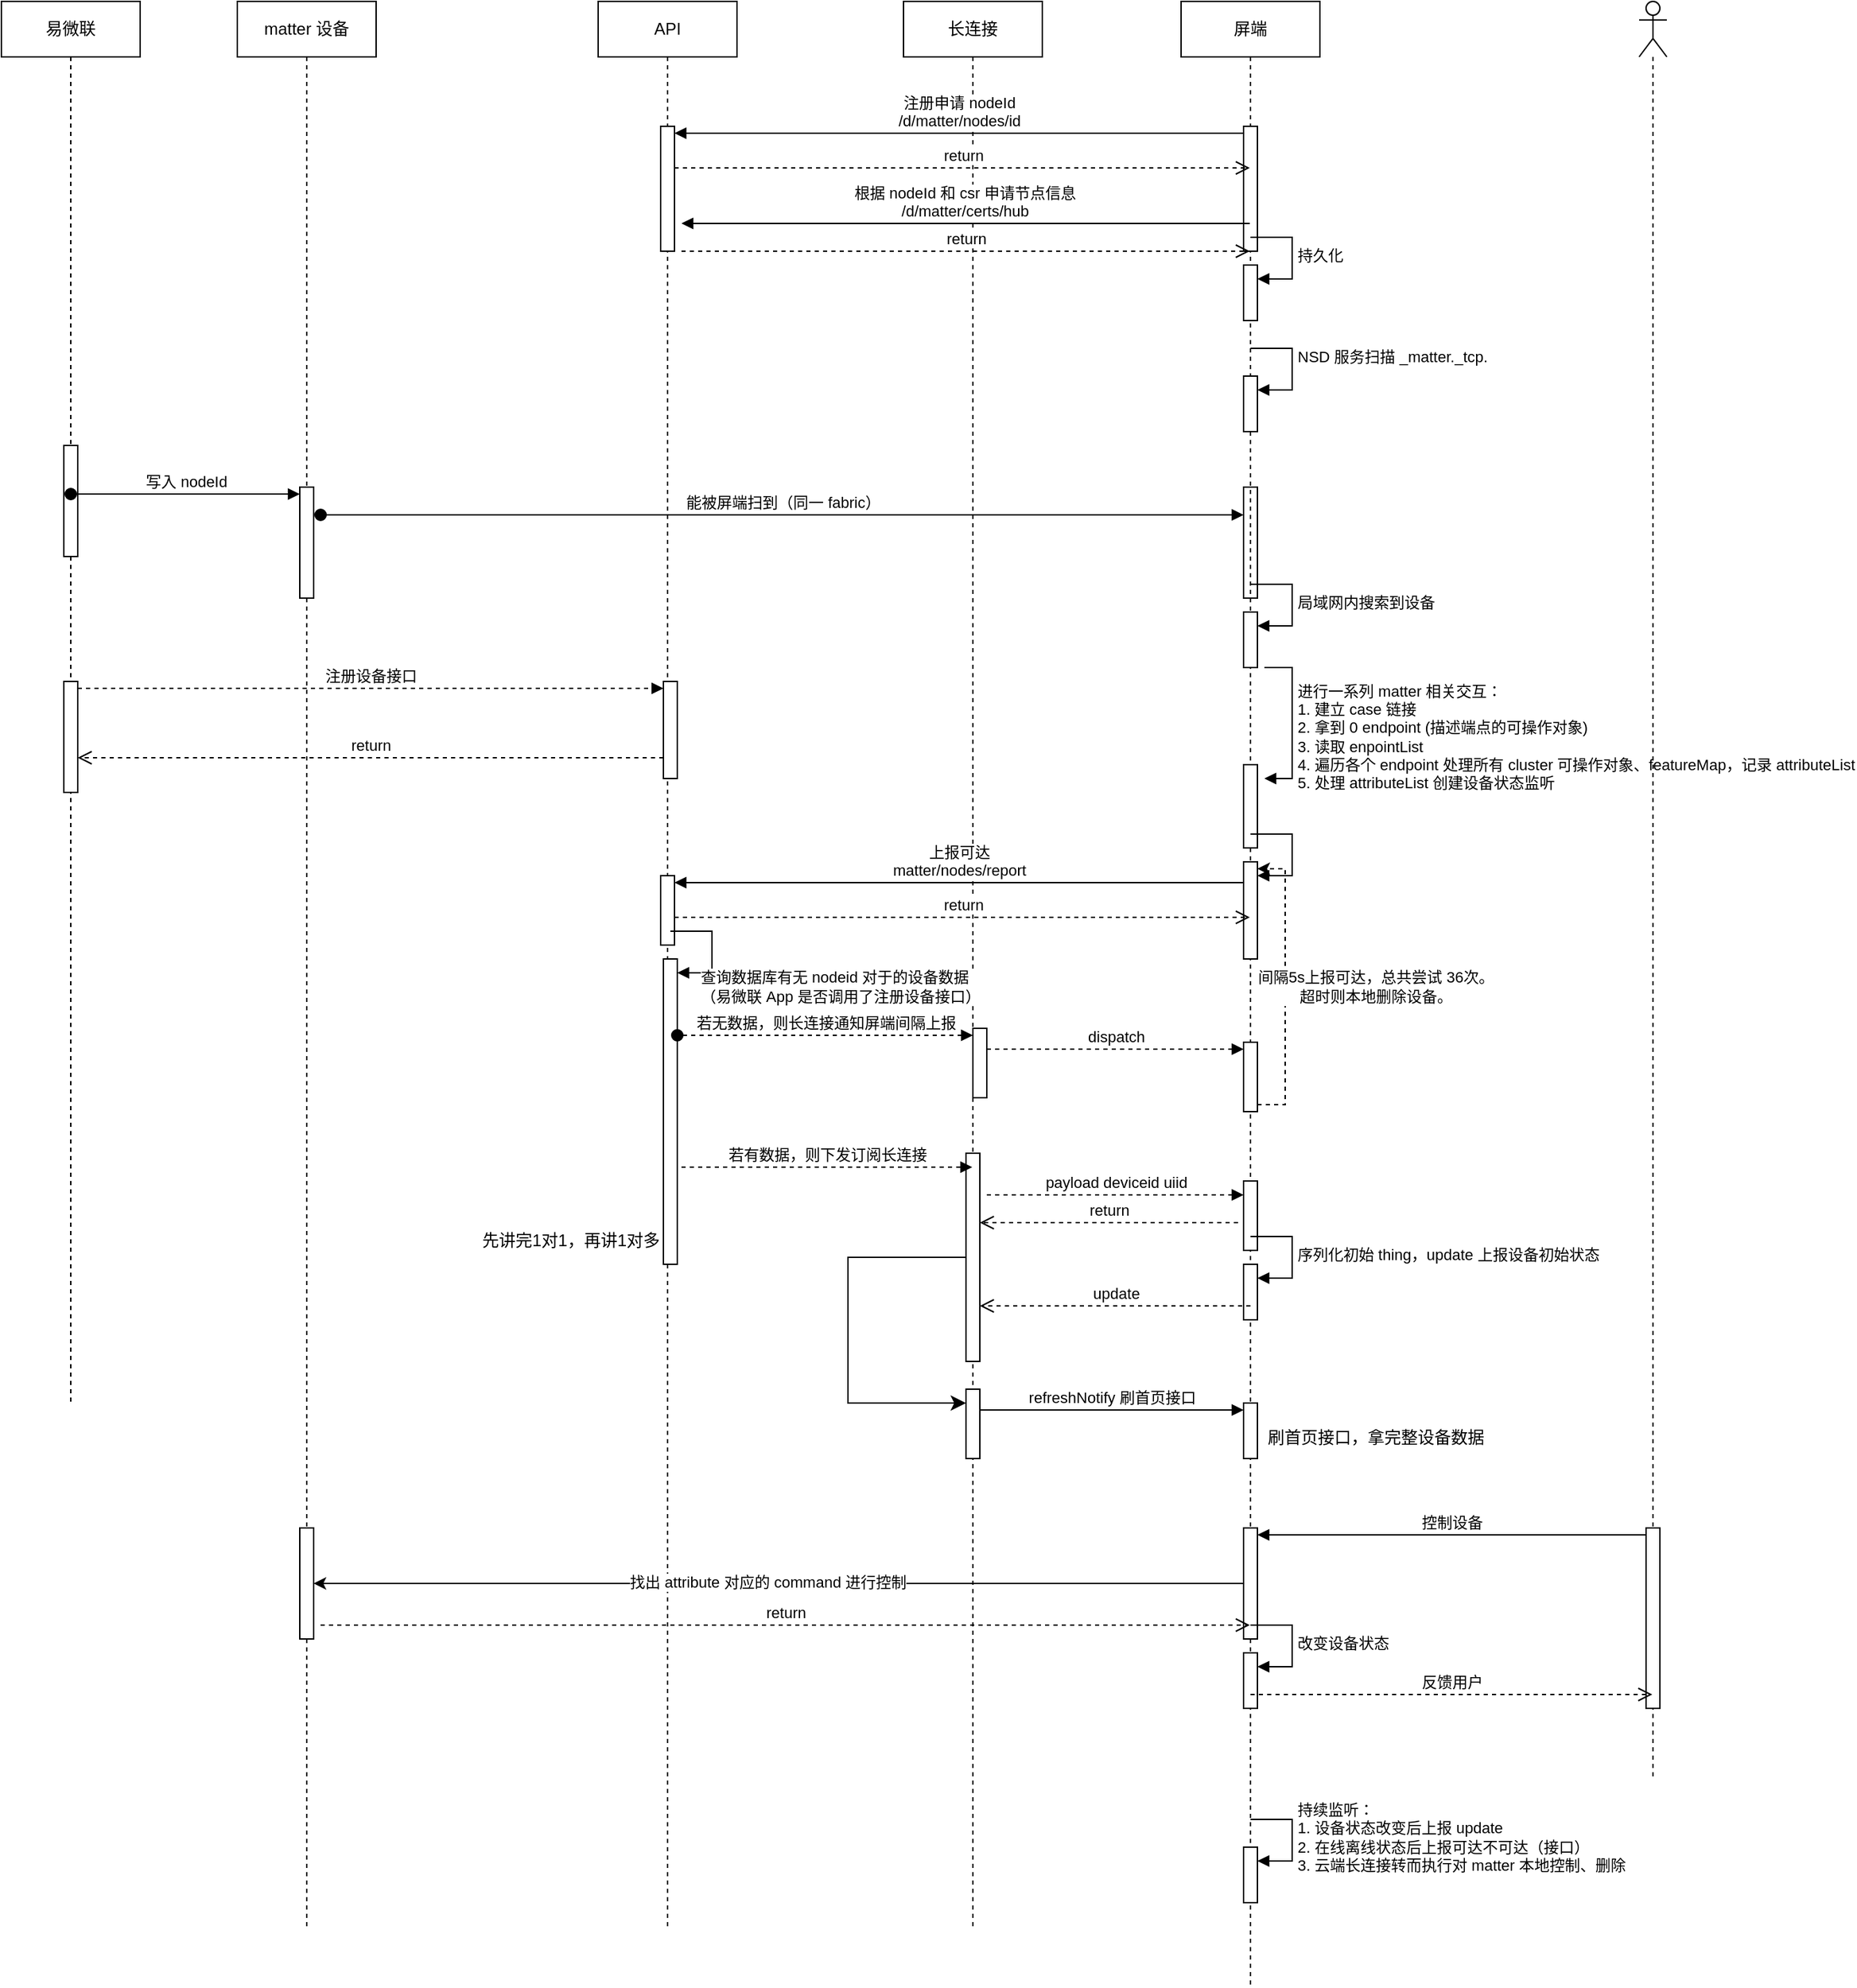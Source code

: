 <mxfile version="24.8.3">
  <diagram name="第 1 页" id="DqAuJEAkPbMgBLOHVG0x">
    <mxGraphModel dx="1908" dy="1162" grid="1" gridSize="10" guides="1" tooltips="1" connect="1" arrows="1" fold="1" page="1" pageScale="1" pageWidth="827" pageHeight="1169" math="0" shadow="0">
      <root>
        <mxCell id="0" />
        <mxCell id="1" parent="0" />
        <mxCell id="5-pW2CJAqJHtAn-jCWG6-14" value="" style="edgeStyle=orthogonalEdgeStyle;rounded=0;orthogonalLoop=1;jettySize=auto;html=1;" edge="1" parent="1">
          <mxGeometry relative="1" as="geometry">
            <mxPoint x="750" y="1050" as="sourcePoint" />
            <mxPoint x="749.5" y="1050" as="targetPoint" />
          </mxGeometry>
        </mxCell>
        <mxCell id="5-pW2CJAqJHtAn-jCWG6-81" value="长连接" style="shape=umlLifeline;perimeter=lifelinePerimeter;whiteSpace=wrap;html=1;container=1;dropTarget=0;collapsible=0;recursiveResize=0;outlineConnect=0;portConstraint=eastwest;newEdgeStyle={&quot;curved&quot;:0,&quot;rounded&quot;:0};" vertex="1" parent="1">
          <mxGeometry x="1000" y="40" width="100" height="1390" as="geometry" />
        </mxCell>
        <mxCell id="5-pW2CJAqJHtAn-jCWG6-89" value="" style="html=1;points=[[0,0,0,0,5],[0,1,0,0,-5],[1,0,0,0,5],[1,1,0,0,-5]];perimeter=orthogonalPerimeter;outlineConnect=0;targetShapes=umlLifeline;portConstraint=eastwest;newEdgeStyle={&quot;curved&quot;:0,&quot;rounded&quot;:0};" vertex="1" parent="5-pW2CJAqJHtAn-jCWG6-81">
          <mxGeometry x="50" y="740" width="10" height="50" as="geometry" />
        </mxCell>
        <mxCell id="5-pW2CJAqJHtAn-jCWG6-97" value="" style="html=1;points=[[0,0,0,0,5],[0,1,0,0,-5],[1,0,0,0,5],[1,1,0,0,-5]];perimeter=orthogonalPerimeter;outlineConnect=0;targetShapes=umlLifeline;portConstraint=eastwest;newEdgeStyle={&quot;curved&quot;:0,&quot;rounded&quot;:0};" vertex="1" parent="5-pW2CJAqJHtAn-jCWG6-81">
          <mxGeometry x="45" y="830" width="10" height="150" as="geometry" />
        </mxCell>
        <mxCell id="5-pW2CJAqJHtAn-jCWG6-109" value="" style="html=1;points=[[0,0,0,0,5],[0,1,0,0,-5],[1,0,0,0,5],[1,1,0,0,-5]];perimeter=orthogonalPerimeter;outlineConnect=0;targetShapes=umlLifeline;portConstraint=eastwest;newEdgeStyle={&quot;curved&quot;:0,&quot;rounded&quot;:0};" vertex="1" parent="5-pW2CJAqJHtAn-jCWG6-81">
          <mxGeometry x="45" y="1000" width="10" height="50" as="geometry" />
        </mxCell>
        <mxCell id="5-pW2CJAqJHtAn-jCWG6-110" value="" style="edgeStyle=segmentEdgeStyle;endArrow=classic;html=1;curved=0;rounded=0;endSize=8;startSize=8;sourcePerimeterSpacing=0;targetPerimeterSpacing=0;" edge="1" parent="5-pW2CJAqJHtAn-jCWG6-81" source="5-pW2CJAqJHtAn-jCWG6-97" target="5-pW2CJAqJHtAn-jCWG6-109">
          <mxGeometry width="100" relative="1" as="geometry">
            <mxPoint x="-90" y="950" as="sourcePoint" />
            <mxPoint x="10" y="990" as="targetPoint" />
            <Array as="points">
              <mxPoint x="-40" y="905" />
              <mxPoint x="-40" y="1010" />
            </Array>
          </mxGeometry>
        </mxCell>
        <mxCell id="5-pW2CJAqJHtAn-jCWG6-36" value="易微联" style="shape=umlLifeline;perimeter=lifelinePerimeter;whiteSpace=wrap;html=1;container=1;dropTarget=0;collapsible=0;recursiveResize=0;outlineConnect=0;portConstraint=eastwest;newEdgeStyle={&quot;curved&quot;:0,&quot;rounded&quot;:0};" vertex="1" parent="1">
          <mxGeometry x="350" y="40" width="100" height="1010" as="geometry" />
        </mxCell>
        <mxCell id="5-pW2CJAqJHtAn-jCWG6-118" value="" style="html=1;points=[[0,0,0,0,5],[0,1,0,0,-5],[1,0,0,0,5],[1,1,0,0,-5]];perimeter=orthogonalPerimeter;outlineConnect=0;targetShapes=umlLifeline;portConstraint=eastwest;newEdgeStyle={&quot;curved&quot;:0,&quot;rounded&quot;:0};" vertex="1" parent="5-pW2CJAqJHtAn-jCWG6-36">
          <mxGeometry x="45" y="320" width="10" height="80" as="geometry" />
        </mxCell>
        <mxCell id="5-pW2CJAqJHtAn-jCWG6-129" value="" style="html=1;points=[[0,0,0,0,5],[0,1,0,0,-5],[1,0,0,0,5],[1,1,0,0,-5]];perimeter=orthogonalPerimeter;outlineConnect=0;targetShapes=umlLifeline;portConstraint=eastwest;newEdgeStyle={&quot;curved&quot;:0,&quot;rounded&quot;:0};" vertex="1" parent="5-pW2CJAqJHtAn-jCWG6-36">
          <mxGeometry x="45" y="490" width="10" height="80" as="geometry" />
        </mxCell>
        <mxCell id="5-pW2CJAqJHtAn-jCWG6-40" value="matter 设备" style="shape=umlLifeline;perimeter=lifelinePerimeter;whiteSpace=wrap;html=1;container=1;dropTarget=0;collapsible=0;recursiveResize=0;outlineConnect=0;portConstraint=eastwest;newEdgeStyle={&quot;curved&quot;:0,&quot;rounded&quot;:0};" vertex="1" parent="1">
          <mxGeometry x="520" y="40" width="100" height="1390" as="geometry" />
        </mxCell>
        <mxCell id="5-pW2CJAqJHtAn-jCWG6-41" value="" style="html=1;points=[[0,0,0,0,5],[0,1,0,0,-5],[1,0,0,0,5],[1,1,0,0,-5]];perimeter=orthogonalPerimeter;outlineConnect=0;targetShapes=umlLifeline;portConstraint=eastwest;newEdgeStyle={&quot;curved&quot;:0,&quot;rounded&quot;:0};" vertex="1" parent="5-pW2CJAqJHtAn-jCWG6-40">
          <mxGeometry x="45" y="350" width="10" height="80" as="geometry" />
        </mxCell>
        <mxCell id="5-pW2CJAqJHtAn-jCWG6-42" value="写入 nodeId" style="html=1;verticalAlign=bottom;startArrow=oval;endArrow=block;startSize=8;curved=0;rounded=0;entryX=0;entryY=0;entryDx=0;entryDy=5;" edge="1" target="5-pW2CJAqJHtAn-jCWG6-41" parent="5-pW2CJAqJHtAn-jCWG6-40">
          <mxGeometry relative="1" as="geometry">
            <mxPoint x="-120" y="355" as="sourcePoint" />
          </mxGeometry>
        </mxCell>
        <mxCell id="5-pW2CJAqJHtAn-jCWG6-53" value="能被屏端扫到（同一 fabric）" style="html=1;verticalAlign=bottom;startArrow=oval;startFill=1;endArrow=block;startSize=8;curved=0;rounded=0;" edge="1" parent="5-pW2CJAqJHtAn-jCWG6-40" target="5-pW2CJAqJHtAn-jCWG6-44">
          <mxGeometry width="60" relative="1" as="geometry">
            <mxPoint x="60" y="370" as="sourcePoint" />
            <mxPoint x="240" y="370" as="targetPoint" />
            <mxPoint as="offset" />
          </mxGeometry>
        </mxCell>
        <mxCell id="5-pW2CJAqJHtAn-jCWG6-44" value="" style="html=1;points=[[0,0,0,0,5],[0,1,0,0,-5],[1,0,0,0,5],[1,1,0,0,-5]];perimeter=orthogonalPerimeter;outlineConnect=0;targetShapes=umlLifeline;portConstraint=eastwest;newEdgeStyle={&quot;curved&quot;:0,&quot;rounded&quot;:0};" vertex="1" parent="5-pW2CJAqJHtAn-jCWG6-40">
          <mxGeometry x="725" y="350" width="10" height="80" as="geometry" />
        </mxCell>
        <mxCell id="5-pW2CJAqJHtAn-jCWG6-137" value="" style="html=1;points=[[0,0,0,0,5],[0,1,0,0,-5],[1,0,0,0,5],[1,1,0,0,-5]];perimeter=orthogonalPerimeter;outlineConnect=0;targetShapes=umlLifeline;portConstraint=eastwest;newEdgeStyle={&quot;curved&quot;:0,&quot;rounded&quot;:0};" vertex="1" parent="5-pW2CJAqJHtAn-jCWG6-40">
          <mxGeometry x="45" y="1100" width="10" height="80" as="geometry" />
        </mxCell>
        <mxCell id="5-pW2CJAqJHtAn-jCWG6-43" value="屏端" style="shape=umlLifeline;perimeter=lifelinePerimeter;whiteSpace=wrap;html=1;container=1;dropTarget=0;collapsible=0;recursiveResize=0;outlineConnect=0;portConstraint=eastwest;newEdgeStyle={&quot;curved&quot;:0,&quot;rounded&quot;:0};" vertex="1" parent="1">
          <mxGeometry x="1200" y="40" width="100" height="1430" as="geometry" />
        </mxCell>
        <mxCell id="5-pW2CJAqJHtAn-jCWG6-54" value="" style="html=1;points=[[0,0,0,0,5],[0,1,0,0,-5],[1,0,0,0,5],[1,1,0,0,-5]];perimeter=orthogonalPerimeter;outlineConnect=0;targetShapes=umlLifeline;portConstraint=eastwest;newEdgeStyle={&quot;curved&quot;:0,&quot;rounded&quot;:0};" vertex="1" parent="5-pW2CJAqJHtAn-jCWG6-43">
          <mxGeometry x="45" y="90" width="10" height="90" as="geometry" />
        </mxCell>
        <mxCell id="5-pW2CJAqJHtAn-jCWG6-65" value="" style="html=1;points=[[0,0,0,0,5],[0,1,0,0,-5],[1,0,0,0,5],[1,1,0,0,-5]];perimeter=orthogonalPerimeter;outlineConnect=0;targetShapes=umlLifeline;portConstraint=eastwest;newEdgeStyle={&quot;curved&quot;:0,&quot;rounded&quot;:0};" vertex="1" parent="5-pW2CJAqJHtAn-jCWG6-43">
          <mxGeometry x="45" y="190" width="10" height="40" as="geometry" />
        </mxCell>
        <mxCell id="5-pW2CJAqJHtAn-jCWG6-66" value="持久化" style="html=1;align=left;spacingLeft=2;endArrow=block;rounded=0;edgeStyle=orthogonalEdgeStyle;curved=0;rounded=0;" edge="1" target="5-pW2CJAqJHtAn-jCWG6-65" parent="5-pW2CJAqJHtAn-jCWG6-43">
          <mxGeometry relative="1" as="geometry">
            <mxPoint x="50" y="170" as="sourcePoint" />
            <Array as="points">
              <mxPoint x="80" y="200" />
            </Array>
          </mxGeometry>
        </mxCell>
        <mxCell id="5-pW2CJAqJHtAn-jCWG6-46" value="NSD 服务扫描 _matter._tcp.&lt;div&gt;&lt;br&gt;&lt;/div&gt;" style="html=1;align=left;spacingLeft=2;endArrow=block;rounded=0;edgeStyle=orthogonalEdgeStyle;curved=0;rounded=0;" edge="1" target="5-pW2CJAqJHtAn-jCWG6-45" parent="5-pW2CJAqJHtAn-jCWG6-43">
          <mxGeometry x="0.012" relative="1" as="geometry">
            <mxPoint x="50" y="250" as="sourcePoint" />
            <Array as="points">
              <mxPoint x="80" y="280" />
            </Array>
            <mxPoint as="offset" />
          </mxGeometry>
        </mxCell>
        <mxCell id="5-pW2CJAqJHtAn-jCWG6-45" value="" style="html=1;points=[[0,0,0,0,5],[0,1,0,0,-5],[1,0,0,0,5],[1,1,0,0,-5]];perimeter=orthogonalPerimeter;outlineConnect=0;targetShapes=umlLifeline;portConstraint=eastwest;newEdgeStyle={&quot;curved&quot;:0,&quot;rounded&quot;:0};" vertex="1" parent="5-pW2CJAqJHtAn-jCWG6-43">
          <mxGeometry x="45" y="270" width="10" height="40" as="geometry" />
        </mxCell>
        <mxCell id="5-pW2CJAqJHtAn-jCWG6-67" value="" style="html=1;points=[[0,0,0,0,5],[0,1,0,0,-5],[1,0,0,0,5],[1,1,0,0,-5]];perimeter=orthogonalPerimeter;outlineConnect=0;targetShapes=umlLifeline;portConstraint=eastwest;newEdgeStyle={&quot;curved&quot;:0,&quot;rounded&quot;:0};" vertex="1" parent="5-pW2CJAqJHtAn-jCWG6-43">
          <mxGeometry x="45" y="440" width="10" height="40" as="geometry" />
        </mxCell>
        <mxCell id="5-pW2CJAqJHtAn-jCWG6-68" value="局域网内搜索到设备" style="html=1;align=left;spacingLeft=2;endArrow=block;rounded=0;edgeStyle=orthogonalEdgeStyle;curved=0;rounded=0;" edge="1" target="5-pW2CJAqJHtAn-jCWG6-67" parent="5-pW2CJAqJHtAn-jCWG6-43">
          <mxGeometry x="0.012" relative="1" as="geometry">
            <mxPoint x="50" y="420" as="sourcePoint" />
            <Array as="points">
              <mxPoint x="80" y="450" />
            </Array>
            <mxPoint as="offset" />
          </mxGeometry>
        </mxCell>
        <mxCell id="5-pW2CJAqJHtAn-jCWG6-69" value="" style="html=1;points=[[0,0,0,0,5],[0,1,0,0,-5],[1,0,0,0,5],[1,1,0,0,-5]];perimeter=orthogonalPerimeter;outlineConnect=0;targetShapes=umlLifeline;portConstraint=eastwest;newEdgeStyle={&quot;curved&quot;:0,&quot;rounded&quot;:0};" vertex="1" parent="5-pW2CJAqJHtAn-jCWG6-43">
          <mxGeometry x="45" y="550" width="10" height="60" as="geometry" />
        </mxCell>
        <mxCell id="5-pW2CJAqJHtAn-jCWG6-70" value="进行一系列 matter 相关交互：&lt;br&gt;1. 建立 case 链接&lt;div&gt;2. 拿到 0 endpoint (描述端点的可操作对象)&lt;br&gt;3. 读取 enpointList&lt;/div&gt;&lt;div&gt;4. 遍历各个 endpoint 处理所有 cluster 可操作对象、featureMap，记录 attributeList&lt;br&gt;5. 处理 attributeList 创建设备状态监听&lt;/div&gt;" style="html=1;align=left;spacingLeft=2;endArrow=block;rounded=0;edgeStyle=orthogonalEdgeStyle;curved=0;rounded=0;" edge="1" parent="5-pW2CJAqJHtAn-jCWG6-43">
          <mxGeometry x="0.161" relative="1" as="geometry">
            <mxPoint x="60" y="480" as="sourcePoint" />
            <Array as="points">
              <mxPoint x="80" y="480" />
              <mxPoint x="80" y="560" />
            </Array>
            <mxPoint x="60" y="560" as="targetPoint" />
            <mxPoint as="offset" />
          </mxGeometry>
        </mxCell>
        <mxCell id="5-pW2CJAqJHtAn-jCWG6-75" value="" style="html=1;align=left;spacingLeft=2;endArrow=block;rounded=0;edgeStyle=orthogonalEdgeStyle;curved=0;rounded=0;" edge="1" target="5-pW2CJAqJHtAn-jCWG6-74" parent="5-pW2CJAqJHtAn-jCWG6-43">
          <mxGeometry x="0.012" relative="1" as="geometry">
            <mxPoint x="50" y="600" as="sourcePoint" />
            <Array as="points">
              <mxPoint x="80" y="630" />
            </Array>
            <mxPoint as="offset" />
          </mxGeometry>
        </mxCell>
        <mxCell id="5-pW2CJAqJHtAn-jCWG6-74" value="" style="html=1;points=[[0,0,0,0,5],[0,1,0,0,-5],[1,0,0,0,5],[1,1,0,0,-5]];perimeter=orthogonalPerimeter;outlineConnect=0;targetShapes=umlLifeline;portConstraint=eastwest;newEdgeStyle={&quot;curved&quot;:0,&quot;rounded&quot;:0};" vertex="1" parent="5-pW2CJAqJHtAn-jCWG6-43">
          <mxGeometry x="45" y="620" width="10" height="70" as="geometry" />
        </mxCell>
        <mxCell id="5-pW2CJAqJHtAn-jCWG6-86" value="" style="html=1;points=[[0,0,0,0,5],[0,1,0,0,-5],[1,0,0,0,5],[1,1,0,0,-5]];perimeter=orthogonalPerimeter;outlineConnect=0;targetShapes=umlLifeline;portConstraint=eastwest;newEdgeStyle={&quot;curved&quot;:0,&quot;rounded&quot;:0};" vertex="1" parent="5-pW2CJAqJHtAn-jCWG6-43">
          <mxGeometry x="45" y="750" width="10" height="50" as="geometry" />
        </mxCell>
        <mxCell id="5-pW2CJAqJHtAn-jCWG6-95" style="edgeStyle=orthogonalEdgeStyle;rounded=0;orthogonalLoop=1;jettySize=auto;html=1;curved=0;exitX=1;exitY=1;exitDx=0;exitDy=-5;exitPerimeter=0;entryX=1;entryY=0;entryDx=0;entryDy=5;entryPerimeter=0;dashed=1;" edge="1" parent="5-pW2CJAqJHtAn-jCWG6-43" source="5-pW2CJAqJHtAn-jCWG6-86" target="5-pW2CJAqJHtAn-jCWG6-74">
          <mxGeometry relative="1" as="geometry" />
        </mxCell>
        <mxCell id="5-pW2CJAqJHtAn-jCWG6-96" value="间隔5s上报可达，总共尝试 36次。&lt;br&gt;超时则本地删除设备。" style="edgeLabel;html=1;align=center;verticalAlign=middle;resizable=0;points=[];" vertex="1" connectable="0" parent="5-pW2CJAqJHtAn-jCWG6-95">
          <mxGeometry x="0.067" y="1" relative="1" as="geometry">
            <mxPoint x="66" y="7" as="offset" />
          </mxGeometry>
        </mxCell>
        <mxCell id="5-pW2CJAqJHtAn-jCWG6-99" value="" style="html=1;points=[[0,0,0,0,5],[0,1,0,0,-5],[1,0,0,0,5],[1,1,0,0,-5]];perimeter=orthogonalPerimeter;outlineConnect=0;targetShapes=umlLifeline;portConstraint=eastwest;newEdgeStyle={&quot;curved&quot;:0,&quot;rounded&quot;:0};" vertex="1" parent="5-pW2CJAqJHtAn-jCWG6-43">
          <mxGeometry x="45" y="850" width="10" height="50" as="geometry" />
        </mxCell>
        <mxCell id="5-pW2CJAqJHtAn-jCWG6-104" value="" style="html=1;points=[[0,0,0,0,5],[0,1,0,0,-5],[1,0,0,0,5],[1,1,0,0,-5]];perimeter=orthogonalPerimeter;outlineConnect=0;targetShapes=umlLifeline;portConstraint=eastwest;newEdgeStyle={&quot;curved&quot;:0,&quot;rounded&quot;:0};" vertex="1" parent="5-pW2CJAqJHtAn-jCWG6-43">
          <mxGeometry x="45" y="910" width="10" height="40" as="geometry" />
        </mxCell>
        <mxCell id="5-pW2CJAqJHtAn-jCWG6-105" value="序列化初始 thing，update 上报设备初始状态" style="html=1;align=left;spacingLeft=2;endArrow=block;rounded=0;edgeStyle=orthogonalEdgeStyle;curved=0;rounded=0;" edge="1" target="5-pW2CJAqJHtAn-jCWG6-104" parent="5-pW2CJAqJHtAn-jCWG6-43">
          <mxGeometry relative="1" as="geometry">
            <mxPoint x="50" y="890" as="sourcePoint" />
            <Array as="points">
              <mxPoint x="80" y="920" />
            </Array>
          </mxGeometry>
        </mxCell>
        <mxCell id="5-pW2CJAqJHtAn-jCWG6-111" value="" style="html=1;points=[[0,0,0,0,5],[0,1,0,0,-5],[1,0,0,0,5],[1,1,0,0,-5]];perimeter=orthogonalPerimeter;outlineConnect=0;targetShapes=umlLifeline;portConstraint=eastwest;newEdgeStyle={&quot;curved&quot;:0,&quot;rounded&quot;:0};" vertex="1" parent="5-pW2CJAqJHtAn-jCWG6-43">
          <mxGeometry x="45" y="1010" width="10" height="40" as="geometry" />
        </mxCell>
        <mxCell id="5-pW2CJAqJHtAn-jCWG6-134" value="" style="html=1;points=[[0,0,0,0,5],[0,1,0,0,-5],[1,0,0,0,5],[1,1,0,0,-5]];perimeter=orthogonalPerimeter;outlineConnect=0;targetShapes=umlLifeline;portConstraint=eastwest;newEdgeStyle={&quot;curved&quot;:0,&quot;rounded&quot;:0};" vertex="1" parent="5-pW2CJAqJHtAn-jCWG6-43">
          <mxGeometry x="45" y="1100" width="10" height="80" as="geometry" />
        </mxCell>
        <mxCell id="5-pW2CJAqJHtAn-jCWG6-141" value="" style="html=1;points=[[0,0,0,0,5],[0,1,0,0,-5],[1,0,0,0,5],[1,1,0,0,-5]];perimeter=orthogonalPerimeter;outlineConnect=0;targetShapes=umlLifeline;portConstraint=eastwest;newEdgeStyle={&quot;curved&quot;:0,&quot;rounded&quot;:0};" vertex="1" parent="5-pW2CJAqJHtAn-jCWG6-43">
          <mxGeometry x="45" y="1190" width="10" height="40" as="geometry" />
        </mxCell>
        <mxCell id="5-pW2CJAqJHtAn-jCWG6-142" value="改变设备状态" style="html=1;align=left;spacingLeft=2;endArrow=block;rounded=0;edgeStyle=orthogonalEdgeStyle;curved=0;rounded=0;" edge="1" target="5-pW2CJAqJHtAn-jCWG6-141" parent="5-pW2CJAqJHtAn-jCWG6-43">
          <mxGeometry x="0.005" relative="1" as="geometry">
            <mxPoint x="50" y="1170" as="sourcePoint" />
            <Array as="points">
              <mxPoint x="80" y="1200" />
            </Array>
            <mxPoint as="offset" />
          </mxGeometry>
        </mxCell>
        <mxCell id="5-pW2CJAqJHtAn-jCWG6-145" value="" style="html=1;points=[[0,0,0,0,5],[0,1,0,0,-5],[1,0,0,0,5],[1,1,0,0,-5]];perimeter=orthogonalPerimeter;outlineConnect=0;targetShapes=umlLifeline;portConstraint=eastwest;newEdgeStyle={&quot;curved&quot;:0,&quot;rounded&quot;:0};" vertex="1" parent="5-pW2CJAqJHtAn-jCWG6-43">
          <mxGeometry x="45" y="1330" width="10" height="40" as="geometry" />
        </mxCell>
        <mxCell id="5-pW2CJAqJHtAn-jCWG6-146" value="持续监听：&lt;br&gt;1. 设备状态改变后上报 update&lt;br&gt;2. 在线离线状态后上报可达不可达（接口）&lt;br&gt;3. 云端长连接转而执行对 matter 本地控制、删除" style="html=1;align=left;spacingLeft=2;endArrow=block;rounded=0;edgeStyle=orthogonalEdgeStyle;curved=0;rounded=0;" edge="1" target="5-pW2CJAqJHtAn-jCWG6-145" parent="5-pW2CJAqJHtAn-jCWG6-43">
          <mxGeometry x="0.005" relative="1" as="geometry">
            <mxPoint x="50" y="1310" as="sourcePoint" />
            <Array as="points">
              <mxPoint x="80" y="1340" />
            </Array>
            <mxPoint as="offset" />
          </mxGeometry>
        </mxCell>
        <mxCell id="5-pW2CJAqJHtAn-jCWG6-57" value="API" style="shape=umlLifeline;perimeter=lifelinePerimeter;whiteSpace=wrap;html=1;container=1;dropTarget=0;collapsible=0;recursiveResize=0;outlineConnect=0;portConstraint=eastwest;newEdgeStyle={&quot;curved&quot;:0,&quot;rounded&quot;:0};" vertex="1" parent="1">
          <mxGeometry x="780" y="40" width="100" height="1390" as="geometry" />
        </mxCell>
        <mxCell id="5-pW2CJAqJHtAn-jCWG6-60" value="" style="html=1;points=[[0,0,0,0,5],[0,1,0,0,-5],[1,0,0,0,5],[1,1,0,0,-5]];perimeter=orthogonalPerimeter;outlineConnect=0;targetShapes=umlLifeline;portConstraint=eastwest;newEdgeStyle={&quot;curved&quot;:0,&quot;rounded&quot;:0};" vertex="1" parent="5-pW2CJAqJHtAn-jCWG6-57">
          <mxGeometry x="45" y="90" width="10" height="90" as="geometry" />
        </mxCell>
        <mxCell id="5-pW2CJAqJHtAn-jCWG6-76" value="" style="html=1;points=[[0,0,0,0,5],[0,1,0,0,-5],[1,0,0,0,5],[1,1,0,0,-5]];perimeter=orthogonalPerimeter;outlineConnect=0;targetShapes=umlLifeline;portConstraint=eastwest;newEdgeStyle={&quot;curved&quot;:0,&quot;rounded&quot;:0};" vertex="1" parent="5-pW2CJAqJHtAn-jCWG6-57">
          <mxGeometry x="45" y="630" width="10" height="50" as="geometry" />
        </mxCell>
        <mxCell id="5-pW2CJAqJHtAn-jCWG6-79" value="" style="html=1;points=[[0,0,0,0,5],[0,1,0,0,-5],[1,0,0,0,5],[1,1,0,0,-5]];perimeter=orthogonalPerimeter;outlineConnect=0;targetShapes=umlLifeline;portConstraint=eastwest;newEdgeStyle={&quot;curved&quot;:0,&quot;rounded&quot;:0};" vertex="1" parent="5-pW2CJAqJHtAn-jCWG6-57">
          <mxGeometry x="47" y="690" width="10" height="220" as="geometry" />
        </mxCell>
        <mxCell id="5-pW2CJAqJHtAn-jCWG6-80" value="查询数据库有无 nodeid 对于的设备数据&lt;br&gt;（易微联 App 是否调用了注册设备接口）" style="html=1;align=left;spacingLeft=2;endArrow=block;rounded=0;edgeStyle=orthogonalEdgeStyle;curved=0;rounded=0;" edge="1" target="5-pW2CJAqJHtAn-jCWG6-79" parent="5-pW2CJAqJHtAn-jCWG6-57">
          <mxGeometry x="0.694" y="10" relative="1" as="geometry">
            <mxPoint x="52" y="670" as="sourcePoint" />
            <Array as="points">
              <mxPoint x="82" y="700" />
            </Array>
            <mxPoint as="offset" />
          </mxGeometry>
        </mxCell>
        <mxCell id="5-pW2CJAqJHtAn-jCWG6-126" value="" style="html=1;points=[[0,0,0,0,5],[0,1,0,0,-5],[1,0,0,0,5],[1,1,0,0,-5]];perimeter=orthogonalPerimeter;outlineConnect=0;targetShapes=umlLifeline;portConstraint=eastwest;newEdgeStyle={&quot;curved&quot;:0,&quot;rounded&quot;:0};" vertex="1" parent="5-pW2CJAqJHtAn-jCWG6-57">
          <mxGeometry x="47" y="490" width="10" height="70" as="geometry" />
        </mxCell>
        <mxCell id="5-pW2CJAqJHtAn-jCWG6-62" value="return" style="html=1;verticalAlign=bottom;endArrow=open;dashed=1;endSize=8;curved=0;rounded=0;" edge="1" parent="1" target="5-pW2CJAqJHtAn-jCWG6-43">
          <mxGeometry relative="1" as="geometry">
            <mxPoint x="1075" y="160" as="targetPoint" />
            <mxPoint x="835" y="160" as="sourcePoint" />
          </mxGeometry>
        </mxCell>
        <mxCell id="5-pW2CJAqJHtAn-jCWG6-61" value="注册申请 nodeId&lt;br&gt;/d/matter/nodes/id" style="html=1;verticalAlign=bottom;endArrow=block;curved=0;rounded=0;entryX=1;entryY=0;entryDx=0;entryDy=5;exitX=0;exitY=0;exitDx=0;exitDy=5;exitPerimeter=0;" edge="1" target="5-pW2CJAqJHtAn-jCWG6-60" parent="1" source="5-pW2CJAqJHtAn-jCWG6-54">
          <mxGeometry relative="1" as="geometry">
            <mxPoint x="905" y="135" as="sourcePoint" />
            <mxPoint as="offset" />
          </mxGeometry>
        </mxCell>
        <mxCell id="5-pW2CJAqJHtAn-jCWG6-63" value="根据 nodeId 和 csr 申请节点信息&lt;br&gt;/d/matter/certs/hub" style="html=1;verticalAlign=bottom;endArrow=block;curved=0;rounded=0;" edge="1" parent="1" source="5-pW2CJAqJHtAn-jCWG6-43">
          <mxGeometry x="0.004" relative="1" as="geometry">
            <mxPoint x="1067" y="200" as="sourcePoint" />
            <mxPoint x="840" y="200" as="targetPoint" />
            <mxPoint as="offset" />
          </mxGeometry>
        </mxCell>
        <mxCell id="5-pW2CJAqJHtAn-jCWG6-64" value="return" style="html=1;verticalAlign=bottom;endArrow=open;dashed=1;endSize=8;curved=0;rounded=0;" edge="1" parent="1" target="5-pW2CJAqJHtAn-jCWG6-43">
          <mxGeometry relative="1" as="geometry">
            <mxPoint x="1080" y="220" as="targetPoint" />
            <mxPoint x="840" y="220" as="sourcePoint" />
            <mxPoint as="offset" />
          </mxGeometry>
        </mxCell>
        <mxCell id="5-pW2CJAqJHtAn-jCWG6-77" value="上报可达&lt;br&gt;matter/nodes/report" style="html=1;verticalAlign=bottom;endArrow=block;curved=0;rounded=0;entryX=1;entryY=0;entryDx=0;entryDy=5;" edge="1" target="5-pW2CJAqJHtAn-jCWG6-76" parent="1" source="5-pW2CJAqJHtAn-jCWG6-74">
          <mxGeometry relative="1" as="geometry">
            <mxPoint x="905" y="695" as="sourcePoint" />
            <mxPoint as="offset" />
          </mxGeometry>
        </mxCell>
        <mxCell id="5-pW2CJAqJHtAn-jCWG6-78" value="return" style="html=1;verticalAlign=bottom;endArrow=open;dashed=1;endSize=8;curved=0;rounded=0;exitX=1;exitY=1;exitDx=0;exitDy=-5;" edge="1" parent="1">
          <mxGeometry relative="1" as="geometry">
            <mxPoint x="1249.5" y="700" as="targetPoint" />
            <mxPoint x="835" y="700" as="sourcePoint" />
          </mxGeometry>
        </mxCell>
        <mxCell id="5-pW2CJAqJHtAn-jCWG6-90" value="若无数据，则长连接通知屏端间隔上报" style="html=1;verticalAlign=bottom;startArrow=oval;endArrow=block;startSize=8;curved=0;rounded=0;entryX=0;entryY=0;entryDx=0;entryDy=5;dashed=1;" edge="1" target="5-pW2CJAqJHtAn-jCWG6-89" parent="1">
          <mxGeometry relative="1" as="geometry">
            <mxPoint x="837" y="785" as="sourcePoint" />
          </mxGeometry>
        </mxCell>
        <mxCell id="5-pW2CJAqJHtAn-jCWG6-87" value="dispatch" style="html=1;verticalAlign=bottom;endArrow=block;curved=0;rounded=0;entryX=0;entryY=0;entryDx=0;entryDy=5;dashed=1;" edge="1" target="5-pW2CJAqJHtAn-jCWG6-86" parent="1" source="5-pW2CJAqJHtAn-jCWG6-89">
          <mxGeometry relative="1" as="geometry">
            <mxPoint x="1175" y="795" as="sourcePoint" />
          </mxGeometry>
        </mxCell>
        <mxCell id="5-pW2CJAqJHtAn-jCWG6-98" value="若有数据，则下发订阅长连接" style="html=1;verticalAlign=bottom;endArrow=block;curved=0;rounded=0;dashed=1;" edge="1" parent="1" target="5-pW2CJAqJHtAn-jCWG6-81">
          <mxGeometry x="0.002" width="80" relative="1" as="geometry">
            <mxPoint x="840" y="880" as="sourcePoint" />
            <mxPoint x="920" y="880" as="targetPoint" />
            <mxPoint as="offset" />
          </mxGeometry>
        </mxCell>
        <mxCell id="5-pW2CJAqJHtAn-jCWG6-100" value="payload deviceid uiid" style="html=1;verticalAlign=bottom;endArrow=block;curved=0;rounded=0;dashed=1;" edge="1" parent="1" target="5-pW2CJAqJHtAn-jCWG6-99">
          <mxGeometry x="0.005" width="80" relative="1" as="geometry">
            <mxPoint x="1060" y="900" as="sourcePoint" />
            <mxPoint x="1130" y="900" as="targetPoint" />
            <mxPoint as="offset" />
          </mxGeometry>
        </mxCell>
        <mxCell id="5-pW2CJAqJHtAn-jCWG6-101" value="return" style="html=1;verticalAlign=bottom;endArrow=open;dashed=1;endSize=8;curved=0;rounded=0;" edge="1" parent="1">
          <mxGeometry relative="1" as="geometry">
            <mxPoint x="1241" y="920" as="sourcePoint" />
            <mxPoint x="1055" y="920" as="targetPoint" />
          </mxGeometry>
        </mxCell>
        <mxCell id="5-pW2CJAqJHtAn-jCWG6-106" value="update" style="html=1;verticalAlign=bottom;endArrow=open;dashed=1;endSize=8;curved=0;rounded=0;" edge="1" parent="1" target="5-pW2CJAqJHtAn-jCWG6-97">
          <mxGeometry relative="1" as="geometry">
            <mxPoint x="1250" y="980" as="sourcePoint" />
            <mxPoint x="1170" y="980" as="targetPoint" />
          </mxGeometry>
        </mxCell>
        <mxCell id="5-pW2CJAqJHtAn-jCWG6-112" value="refreshNotify 刷首页接口" style="html=1;verticalAlign=bottom;endArrow=block;curved=0;rounded=0;entryX=0;entryY=0;entryDx=0;entryDy=5;" edge="1" target="5-pW2CJAqJHtAn-jCWG6-111" parent="1" source="5-pW2CJAqJHtAn-jCWG6-109">
          <mxGeometry relative="1" as="geometry">
            <mxPoint x="1175" y="1055" as="sourcePoint" />
          </mxGeometry>
        </mxCell>
        <mxCell id="5-pW2CJAqJHtAn-jCWG6-115" value="刷首页接口，拿完整设备数据" style="text;html=1;align=center;verticalAlign=middle;resizable=0;points=[];autosize=1;strokeColor=none;fillColor=none;" vertex="1" parent="1">
          <mxGeometry x="1250" y="1060" width="180" height="30" as="geometry" />
        </mxCell>
        <mxCell id="5-pW2CJAqJHtAn-jCWG6-117" value="先讲完1对1，再讲1对多" style="text;html=1;align=center;verticalAlign=middle;resizable=0;points=[];autosize=1;strokeColor=none;fillColor=none;" vertex="1" parent="1">
          <mxGeometry x="685" y="918" width="150" height="30" as="geometry" />
        </mxCell>
        <mxCell id="5-pW2CJAqJHtAn-jCWG6-127" value="注册设备接口" style="html=1;verticalAlign=bottom;endArrow=block;curved=0;rounded=0;entryX=0;entryY=0;entryDx=0;entryDy=5;exitX=1;exitY=0;exitDx=0;exitDy=5;exitPerimeter=0;dashed=1;" edge="1" target="5-pW2CJAqJHtAn-jCWG6-126" parent="1" source="5-pW2CJAqJHtAn-jCWG6-129">
          <mxGeometry relative="1" as="geometry">
            <mxPoint x="757" y="535" as="sourcePoint" />
          </mxGeometry>
        </mxCell>
        <mxCell id="5-pW2CJAqJHtAn-jCWG6-128" value="return" style="html=1;verticalAlign=bottom;endArrow=open;dashed=1;endSize=8;curved=0;rounded=0;exitX=0;exitY=1;exitDx=0;exitDy=-5;entryX=1;entryY=1;entryDx=0;entryDy=-5;entryPerimeter=0;" edge="1" parent="1">
          <mxGeometry relative="1" as="geometry">
            <mxPoint x="405" y="585" as="targetPoint" />
            <mxPoint x="827" y="585" as="sourcePoint" />
          </mxGeometry>
        </mxCell>
        <mxCell id="5-pW2CJAqJHtAn-jCWG6-133" value="" style="shape=umlLifeline;perimeter=lifelinePerimeter;whiteSpace=wrap;html=1;container=1;dropTarget=0;collapsible=0;recursiveResize=0;outlineConnect=0;portConstraint=eastwest;newEdgeStyle={&quot;curved&quot;:0,&quot;rounded&quot;:0};participant=umlActor;" vertex="1" parent="1">
          <mxGeometry x="1530" y="40" width="20" height="1280" as="geometry" />
        </mxCell>
        <mxCell id="5-pW2CJAqJHtAn-jCWG6-116" value="" style="html=1;points=[[0,0,0,0,5],[0,1,0,0,-5],[1,0,0,0,5],[1,1,0,0,-5]];perimeter=orthogonalPerimeter;outlineConnect=0;targetShapes=umlLifeline;portConstraint=eastwest;newEdgeStyle={&quot;curved&quot;:0,&quot;rounded&quot;:0};" vertex="1" parent="5-pW2CJAqJHtAn-jCWG6-133">
          <mxGeometry x="5" y="1100" width="10" height="130" as="geometry" />
        </mxCell>
        <mxCell id="5-pW2CJAqJHtAn-jCWG6-135" value="控制设备" style="html=1;verticalAlign=bottom;endArrow=block;curved=0;rounded=0;entryX=1;entryY=0;entryDx=0;entryDy=5;exitX=0;exitY=0;exitDx=0;exitDy=5;exitPerimeter=0;" edge="1" target="5-pW2CJAqJHtAn-jCWG6-134" parent="1" source="5-pW2CJAqJHtAn-jCWG6-116">
          <mxGeometry relative="1" as="geometry">
            <mxPoint x="1325" y="1145" as="sourcePoint" />
          </mxGeometry>
        </mxCell>
        <mxCell id="5-pW2CJAqJHtAn-jCWG6-138" style="edgeStyle=orthogonalEdgeStyle;rounded=0;orthogonalLoop=1;jettySize=auto;html=1;curved=0;" edge="1" parent="1" source="5-pW2CJAqJHtAn-jCWG6-134" target="5-pW2CJAqJHtAn-jCWG6-137">
          <mxGeometry relative="1" as="geometry">
            <mxPoint x="580" y="1180" as="targetPoint" />
            <Array as="points" />
          </mxGeometry>
        </mxCell>
        <mxCell id="5-pW2CJAqJHtAn-jCWG6-139" value="找出 attribute 对应的 command 进行控制" style="edgeLabel;html=1;align=center;verticalAlign=middle;resizable=0;points=[];" vertex="1" connectable="0" parent="5-pW2CJAqJHtAn-jCWG6-138">
          <mxGeometry x="0.024" y="-1" relative="1" as="geometry">
            <mxPoint as="offset" />
          </mxGeometry>
        </mxCell>
        <mxCell id="5-pW2CJAqJHtAn-jCWG6-140" value="return" style="html=1;verticalAlign=bottom;endArrow=open;dashed=1;endSize=8;curved=0;rounded=0;exitX=1;exitY=1;exitDx=0;exitDy=-5;" edge="1" parent="1" target="5-pW2CJAqJHtAn-jCWG6-43">
          <mxGeometry relative="1" as="geometry">
            <mxPoint x="650" y="1210" as="targetPoint" />
            <mxPoint x="580" y="1210" as="sourcePoint" />
          </mxGeometry>
        </mxCell>
        <mxCell id="5-pW2CJAqJHtAn-jCWG6-143" value="反馈用户" style="html=1;verticalAlign=bottom;endArrow=open;dashed=1;endSize=8;curved=0;rounded=0;exitX=1;exitY=1;exitDx=0;exitDy=-5;" edge="1" parent="1" target="5-pW2CJAqJHtAn-jCWG6-133">
          <mxGeometry relative="1" as="geometry">
            <mxPoint x="1320" y="1260" as="targetPoint" />
            <mxPoint x="1250" y="1260" as="sourcePoint" />
          </mxGeometry>
        </mxCell>
      </root>
    </mxGraphModel>
  </diagram>
</mxfile>
